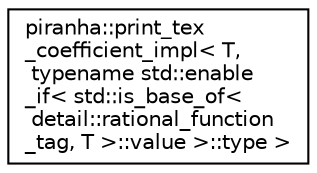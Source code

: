 digraph "Graphical Class Hierarchy"
{
  edge [fontname="Helvetica",fontsize="10",labelfontname="Helvetica",labelfontsize="10"];
  node [fontname="Helvetica",fontsize="10",shape=record];
  rankdir="LR";
  Node0 [label="piranha::print_tex\l_coefficient_impl\< T,\l typename std::enable\l_if\< std::is_base_of\<\l detail::rational_function\l_tag, T \>::value \>::type \>",height=0.2,width=0.4,color="black", fillcolor="white", style="filled",URL="$structpiranha_1_1print__tex__coefficient__impl_3_01_t_00_01typename_01std_1_1enable__if_3_01std_a77533117b605b9d69e4e781a53f648a.html",tooltip="Specialisation of piranha::print_tex_coefficient() for piranha::rational_function. "];
}

